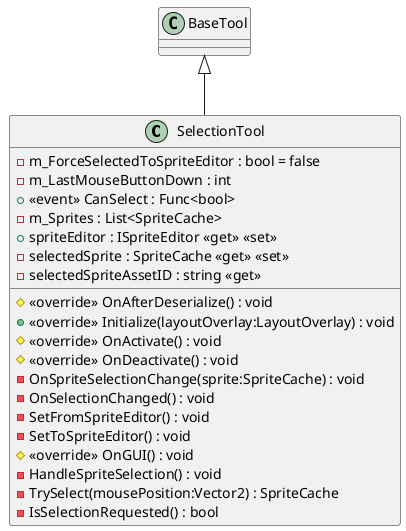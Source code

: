 @startuml
class SelectionTool {
    - m_ForceSelectedToSpriteEditor : bool = false
    - m_LastMouseButtonDown : int
    +  <<event>> CanSelect : Func<bool> 
    - m_Sprites : List<SpriteCache>
    + spriteEditor : ISpriteEditor <<get>> <<set>>
    - selectedSprite : SpriteCache <<get>> <<set>>
    - selectedSpriteAssetID : string <<get>>
    # <<override>> OnAfterDeserialize() : void
    + <<override>> Initialize(layoutOverlay:LayoutOverlay) : void
    # <<override>> OnActivate() : void
    # <<override>> OnDeactivate() : void
    - OnSpriteSelectionChange(sprite:SpriteCache) : void
    - OnSelectionChanged() : void
    - SetFromSpriteEditor() : void
    - SetToSpriteEditor() : void
    # <<override>> OnGUI() : void
    - HandleSpriteSelection() : void
    - TrySelect(mousePosition:Vector2) : SpriteCache
    - IsSelectionRequested() : bool
}
BaseTool <|-- SelectionTool
@enduml
